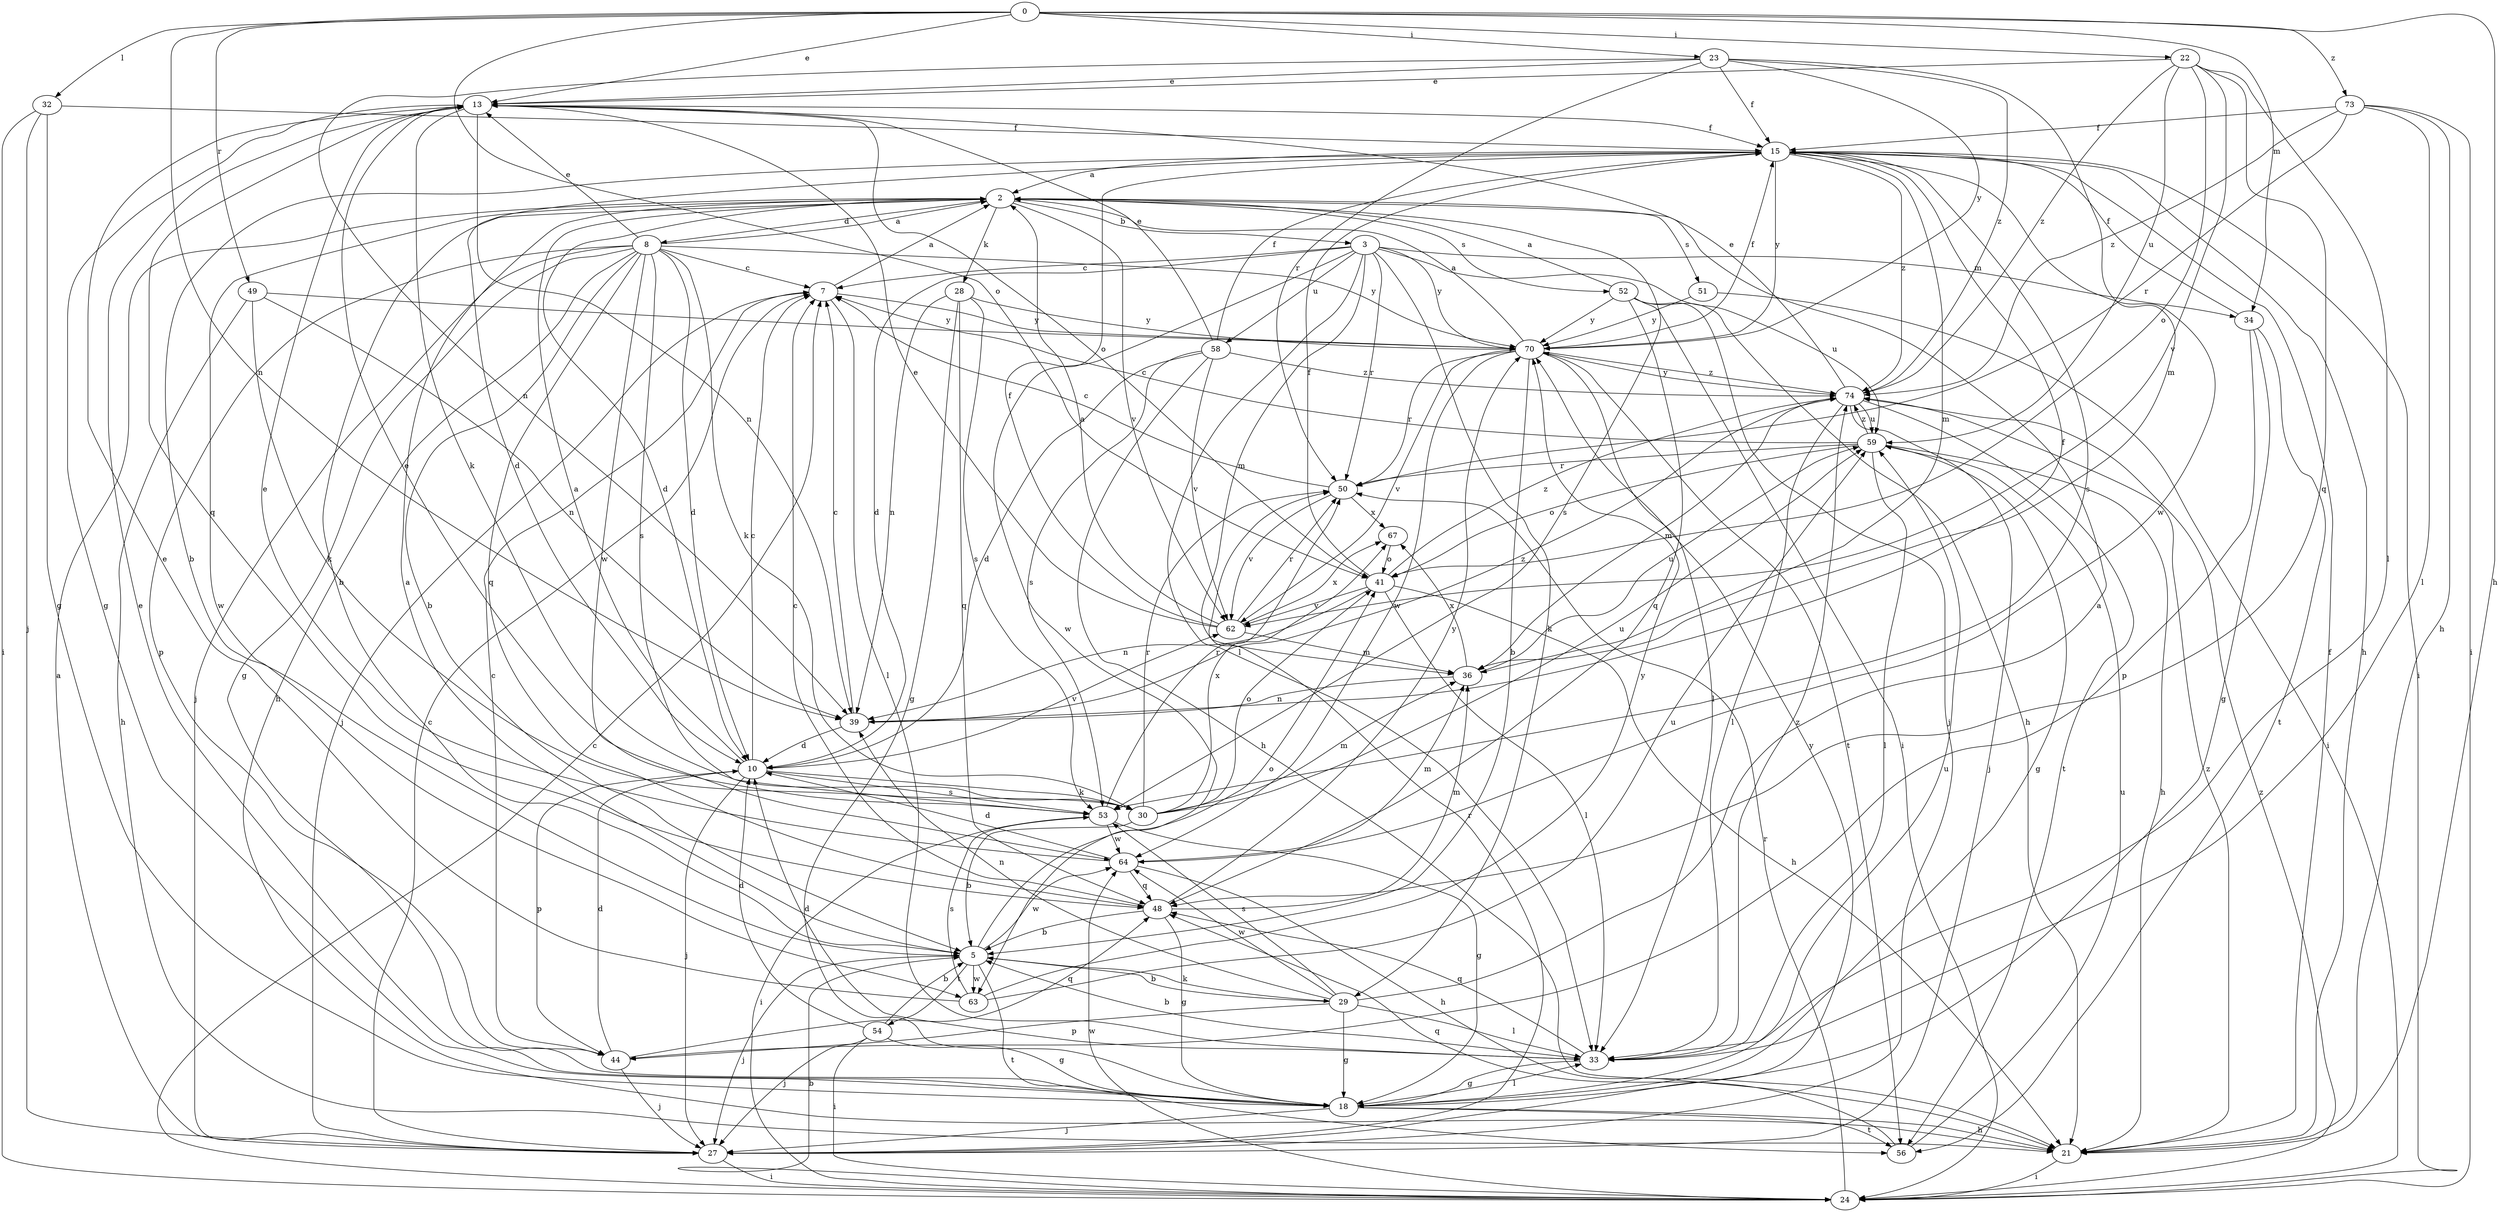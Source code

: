 strict digraph  {
0;
2;
3;
5;
7;
8;
10;
13;
15;
18;
21;
22;
23;
24;
27;
28;
29;
30;
32;
33;
34;
36;
39;
41;
44;
48;
49;
50;
51;
52;
53;
54;
56;
58;
59;
62;
63;
64;
67;
70;
73;
74;
0 -> 13  [label=e];
0 -> 21  [label=h];
0 -> 22  [label=i];
0 -> 23  [label=i];
0 -> 32  [label=l];
0 -> 34  [label=m];
0 -> 39  [label=n];
0 -> 41  [label=o];
0 -> 49  [label=r];
0 -> 73  [label=z];
2 -> 3  [label=b];
2 -> 5  [label=b];
2 -> 8  [label=d];
2 -> 10  [label=d];
2 -> 28  [label=k];
2 -> 51  [label=s];
2 -> 52  [label=s];
2 -> 53  [label=s];
2 -> 62  [label=v];
2 -> 63  [label=w];
3 -> 7  [label=c];
3 -> 10  [label=d];
3 -> 29  [label=k];
3 -> 33  [label=l];
3 -> 34  [label=m];
3 -> 36  [label=m];
3 -> 50  [label=r];
3 -> 58  [label=u];
3 -> 59  [label=u];
3 -> 63  [label=w];
3 -> 70  [label=y];
5 -> 2  [label=a];
5 -> 27  [label=j];
5 -> 29  [label=k];
5 -> 41  [label=o];
5 -> 54  [label=t];
5 -> 56  [label=t];
5 -> 63  [label=w];
5 -> 64  [label=w];
7 -> 2  [label=a];
7 -> 27  [label=j];
7 -> 33  [label=l];
7 -> 70  [label=y];
8 -> 2  [label=a];
8 -> 5  [label=b];
8 -> 7  [label=c];
8 -> 10  [label=d];
8 -> 13  [label=e];
8 -> 18  [label=g];
8 -> 21  [label=h];
8 -> 27  [label=j];
8 -> 30  [label=k];
8 -> 44  [label=p];
8 -> 48  [label=q];
8 -> 53  [label=s];
8 -> 64  [label=w];
8 -> 70  [label=y];
10 -> 2  [label=a];
10 -> 7  [label=c];
10 -> 27  [label=j];
10 -> 30  [label=k];
10 -> 44  [label=p];
10 -> 53  [label=s];
10 -> 62  [label=v];
13 -> 15  [label=f];
13 -> 18  [label=g];
13 -> 30  [label=k];
13 -> 39  [label=n];
13 -> 41  [label=o];
13 -> 48  [label=q];
15 -> 2  [label=a];
15 -> 5  [label=b];
15 -> 10  [label=d];
15 -> 21  [label=h];
15 -> 24  [label=i];
15 -> 36  [label=m];
15 -> 53  [label=s];
15 -> 64  [label=w];
15 -> 70  [label=y];
15 -> 74  [label=z];
18 -> 13  [label=e];
18 -> 21  [label=h];
18 -> 27  [label=j];
18 -> 33  [label=l];
18 -> 56  [label=t];
18 -> 59  [label=u];
21 -> 15  [label=f];
21 -> 24  [label=i];
21 -> 74  [label=z];
22 -> 13  [label=e];
22 -> 33  [label=l];
22 -> 41  [label=o];
22 -> 48  [label=q];
22 -> 59  [label=u];
22 -> 62  [label=v];
22 -> 74  [label=z];
23 -> 13  [label=e];
23 -> 15  [label=f];
23 -> 36  [label=m];
23 -> 39  [label=n];
23 -> 50  [label=r];
23 -> 70  [label=y];
23 -> 74  [label=z];
24 -> 5  [label=b];
24 -> 7  [label=c];
24 -> 50  [label=r];
24 -> 64  [label=w];
24 -> 74  [label=z];
27 -> 2  [label=a];
27 -> 7  [label=c];
27 -> 24  [label=i];
27 -> 50  [label=r];
27 -> 70  [label=y];
28 -> 18  [label=g];
28 -> 39  [label=n];
28 -> 48  [label=q];
28 -> 53  [label=s];
28 -> 70  [label=y];
29 -> 2  [label=a];
29 -> 5  [label=b];
29 -> 18  [label=g];
29 -> 33  [label=l];
29 -> 39  [label=n];
29 -> 44  [label=p];
29 -> 53  [label=s];
29 -> 64  [label=w];
30 -> 5  [label=b];
30 -> 36  [label=m];
30 -> 41  [label=o];
30 -> 50  [label=r];
30 -> 59  [label=u];
30 -> 67  [label=x];
32 -> 15  [label=f];
32 -> 18  [label=g];
32 -> 24  [label=i];
32 -> 27  [label=j];
33 -> 5  [label=b];
33 -> 10  [label=d];
33 -> 18  [label=g];
33 -> 48  [label=q];
33 -> 74  [label=z];
34 -> 15  [label=f];
34 -> 18  [label=g];
34 -> 44  [label=p];
34 -> 56  [label=t];
36 -> 39  [label=n];
36 -> 59  [label=u];
36 -> 67  [label=x];
39 -> 7  [label=c];
39 -> 10  [label=d];
39 -> 15  [label=f];
39 -> 74  [label=z];
41 -> 15  [label=f];
41 -> 21  [label=h];
41 -> 33  [label=l];
41 -> 39  [label=n];
41 -> 62  [label=v];
41 -> 74  [label=z];
44 -> 7  [label=c];
44 -> 10  [label=d];
44 -> 27  [label=j];
44 -> 48  [label=q];
48 -> 5  [label=b];
48 -> 7  [label=c];
48 -> 18  [label=g];
48 -> 36  [label=m];
48 -> 70  [label=y];
49 -> 21  [label=h];
49 -> 30  [label=k];
49 -> 39  [label=n];
49 -> 70  [label=y];
50 -> 7  [label=c];
50 -> 62  [label=v];
50 -> 67  [label=x];
51 -> 24  [label=i];
51 -> 70  [label=y];
52 -> 2  [label=a];
52 -> 21  [label=h];
52 -> 24  [label=i];
52 -> 27  [label=j];
52 -> 48  [label=q];
52 -> 70  [label=y];
53 -> 13  [label=e];
53 -> 18  [label=g];
53 -> 24  [label=i];
53 -> 50  [label=r];
53 -> 64  [label=w];
54 -> 5  [label=b];
54 -> 10  [label=d];
54 -> 18  [label=g];
54 -> 24  [label=i];
54 -> 27  [label=j];
56 -> 48  [label=q];
56 -> 59  [label=u];
58 -> 10  [label=d];
58 -> 13  [label=e];
58 -> 15  [label=f];
58 -> 21  [label=h];
58 -> 53  [label=s];
58 -> 62  [label=v];
58 -> 74  [label=z];
59 -> 7  [label=c];
59 -> 18  [label=g];
59 -> 21  [label=h];
59 -> 33  [label=l];
59 -> 41  [label=o];
59 -> 50  [label=r];
59 -> 74  [label=z];
62 -> 2  [label=a];
62 -> 13  [label=e];
62 -> 15  [label=f];
62 -> 36  [label=m];
62 -> 50  [label=r];
62 -> 67  [label=x];
63 -> 13  [label=e];
63 -> 53  [label=s];
63 -> 59  [label=u];
63 -> 70  [label=y];
64 -> 10  [label=d];
64 -> 13  [label=e];
64 -> 21  [label=h];
64 -> 36  [label=m];
64 -> 48  [label=q];
67 -> 41  [label=o];
70 -> 2  [label=a];
70 -> 5  [label=b];
70 -> 15  [label=f];
70 -> 33  [label=l];
70 -> 50  [label=r];
70 -> 56  [label=t];
70 -> 62  [label=v];
70 -> 64  [label=w];
70 -> 74  [label=z];
73 -> 15  [label=f];
73 -> 21  [label=h];
73 -> 24  [label=i];
73 -> 33  [label=l];
73 -> 50  [label=r];
73 -> 74  [label=z];
74 -> 13  [label=e];
74 -> 27  [label=j];
74 -> 33  [label=l];
74 -> 36  [label=m];
74 -> 56  [label=t];
74 -> 59  [label=u];
74 -> 70  [label=y];
}
